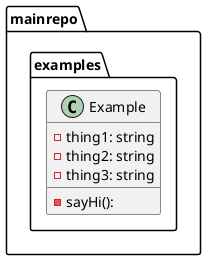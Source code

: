 @startuml
package ...mainrepo.examples{
class Example {
-thing1: string
-thing2: string
-thing3: string
-sayHi(): 
}
}

@enduml
